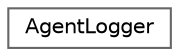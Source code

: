 digraph "Graphical Class Hierarchy"
{
 // LATEX_PDF_SIZE
  bgcolor="transparent";
  edge [fontname=Helvetica,fontsize=10,labelfontname=Helvetica,labelfontsize=10];
  node [fontname=Helvetica,fontsize=10,shape=box,height=0.2,width=0.4];
  rankdir="LR";
  Node0 [id="Node000000",label="AgentLogger",height=0.2,width=0.4,color="grey40", fillcolor="white", style="filled",URL="$class_agent_logger.html",tooltip="Class for logging agent related metrics into a csv file."];
}
